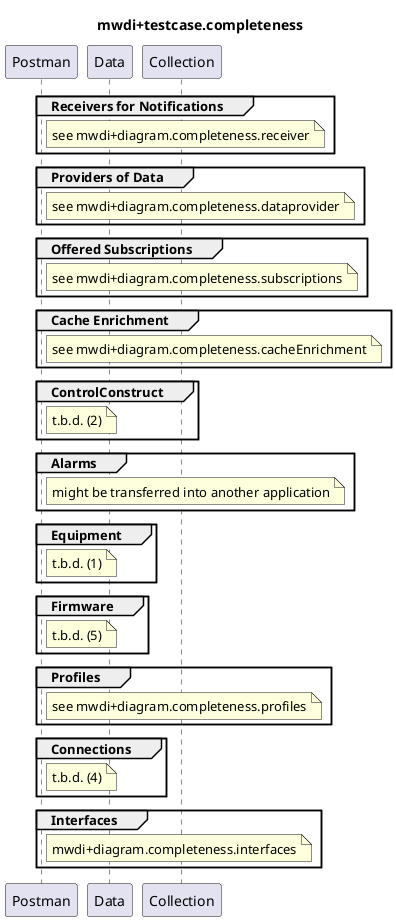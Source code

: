 @startuml mwdi+diagram.completeness
skinparam responseMessageBelowArrow true

title
mwdi+testcase.completeness
end title

participant "Postman" as Postman
participant "Data" as Data
participant "Collection" as Collection

group Receivers for Notifications
  note right Postman
    see mwdi+diagram.completeness.receiver
  end note
end

group Providers of Data
  note right Postman
    see mwdi+diagram.completeness.dataprovider
  end note
end

group Offered Subscriptions
  note right Postman
    see mwdi+diagram.completeness.subscriptions
  end note
end

group Cache Enrichment
  note right Postman
    see mwdi+diagram.completeness.cacheEnrichment
  end note
end

group ControlConstruct
  note right Postman
    t.b.d. (2)
  end note
end

group Alarms
  note right Postman
    might be transferred into another application
  end note
end

group Equipment
  note right Postman
    t.b.d. (1)
  end note
end

group Firmware
  note right Postman
    t.b.d. (5)
  end note
end

group Profiles
  note right Postman
    see mwdi+diagram.completeness.profiles
  end note
end

group Connections
  note right Postman
    t.b.d. (4)
  end note
end

group Interfaces
  note right Postman
    mwdi+diagram.completeness.interfaces
  end note
end

deactivate Postman

@enduml

